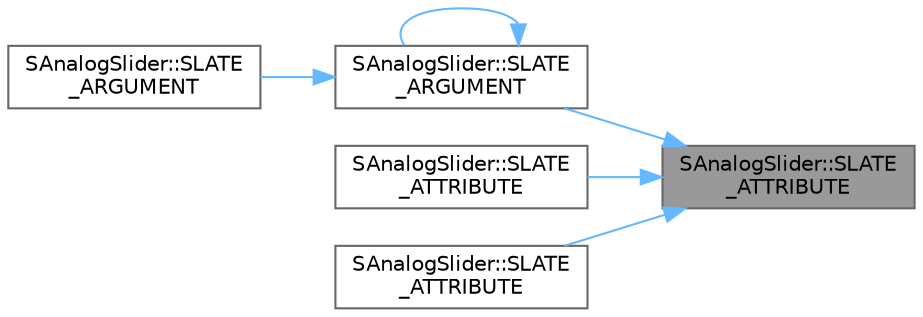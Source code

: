 digraph "SAnalogSlider::SLATE_ATTRIBUTE"
{
 // INTERACTIVE_SVG=YES
 // LATEX_PDF_SIZE
  bgcolor="transparent";
  edge [fontname=Helvetica,fontsize=10,labelfontname=Helvetica,labelfontsize=10];
  node [fontname=Helvetica,fontsize=10,shape=box,height=0.2,width=0.4];
  rankdir="RL";
  Node1 [id="Node000001",label="SAnalogSlider::SLATE\l_ATTRIBUTE",height=0.2,width=0.4,color="gray40", fillcolor="grey60", style="filled", fontcolor="black",tooltip="Whether the slidable area should be indented to fit the handle."];
  Node1 -> Node2 [id="edge1_Node000001_Node000002",dir="back",color="steelblue1",style="solid",tooltip=" "];
  Node2 [id="Node000002",label="SAnalogSlider::SLATE\l_ARGUMENT",height=0.2,width=0.4,color="grey40", fillcolor="white", style="filled",URL="$d0/db2/classSAnalogSlider.html#a7bfe346fd05949930dd2df5469d82ea5",tooltip="The slider's orientation."];
  Node2 -> Node3 [id="edge2_Node000002_Node000003",dir="back",color="steelblue1",style="solid",tooltip=" "];
  Node3 [id="Node000003",label="SAnalogSlider::SLATE\l_ARGUMENT",height=0.2,width=0.4,color="grey40", fillcolor="white", style="filled",URL="$d0/db2/classSAnalogSlider.html#aed08dfb03756af7a5d83c579683471d5",tooltip="Sometimes a slider should only be mouse-clickable and never keyboard focusable."];
  Node2 -> Node2 [id="edge3_Node000002_Node000002",dir="back",color="steelblue1",style="solid",tooltip=" "];
  Node1 -> Node4 [id="edge4_Node000001_Node000004",dir="back",color="steelblue1",style="solid",tooltip=" "];
  Node4 [id="Node000004",label="SAnalogSlider::SLATE\l_ATTRIBUTE",height=0.2,width=0.4,color="grey40", fillcolor="white", style="filled",URL="$d0/db2/classSAnalogSlider.html#aebc118695c1a20d2d05bcf517072b39c",tooltip="The input mode while using the controller."];
  Node1 -> Node5 [id="edge5_Node000001_Node000005",dir="back",color="steelblue1",style="solid",tooltip=" "];
  Node5 [id="Node000005",label="SAnalogSlider::SLATE\l_ATTRIBUTE",height=0.2,width=0.4,color="grey40", fillcolor="white", style="filled",URL="$d0/db2/classSAnalogSlider.html#a4663d58d36e937ccf6ceebb46e882984",tooltip="The color to draw the slider handle in."];
}

